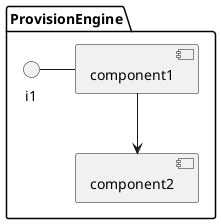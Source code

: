 @startuml

package ProvisionEngine {
component component1
component component2
interface i1

}
i1 - component1
component1 --> component2
@enduml
